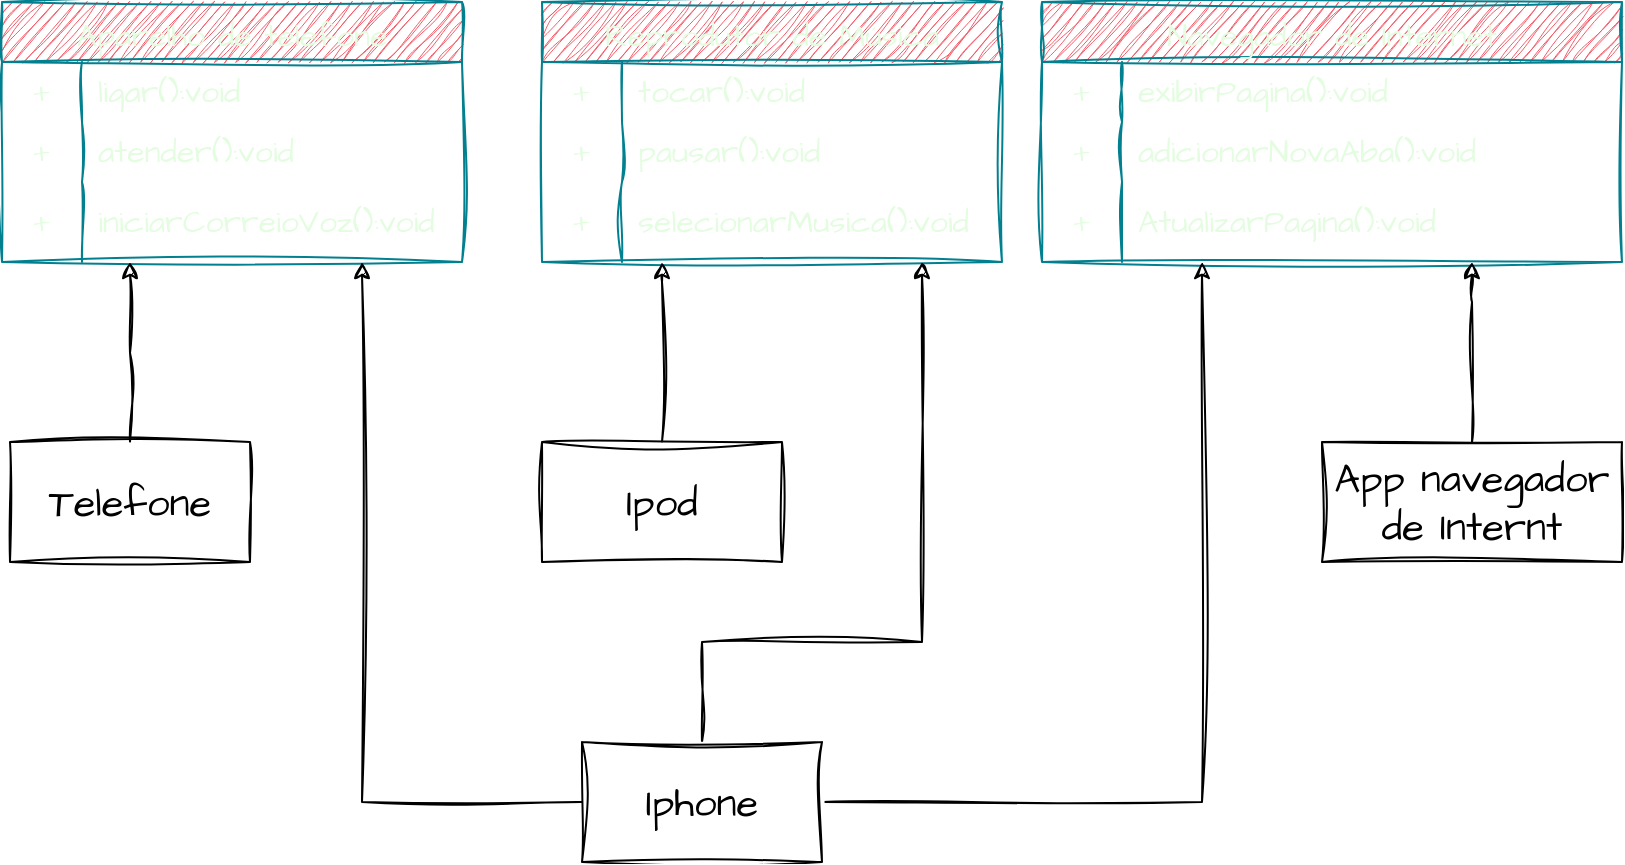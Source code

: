 <mxfile version="21.7.5" type="device">
  <diagram id="R2lEEEUBdFMjLlhIrx00" name="Page-1">
    <mxGraphModel dx="1104" dy="516" grid="1" gridSize="10" guides="1" tooltips="1" connect="1" arrows="1" fold="1" page="1" pageScale="1" pageWidth="850" pageHeight="1100" math="0" shadow="0" extFonts="Permanent Marker^https://fonts.googleapis.com/css?family=Permanent+Marker">
      <root>
        <mxCell id="0" />
        <mxCell id="1" parent="0" />
        <mxCell id="vSA5Otxi7DdKt8M3S7L1-1" value="Navegador de Internet" style="shape=table;startSize=30;container=1;collapsible=0;childLayout=tableLayout;fixedRows=1;rowLines=0;fontStyle=0;strokeColor=#028090;fontSize=16;sketch=1;curveFitting=1;jiggle=2;labelBackgroundColor=none;fillColor=#F45B69;fontColor=#E4FDE1;hachureGap=4;fontFamily=Architects Daughter;fontSource=https%3A%2F%2Ffonts.googleapis.com%2Fcss%3Ffamily%3DArchitects%2BDaughter;" vertex="1" parent="1">
          <mxGeometry x="540" y="100" width="290" height="130" as="geometry" />
        </mxCell>
        <mxCell id="vSA5Otxi7DdKt8M3S7L1-11" value="" style="shape=tableRow;horizontal=0;startSize=0;swimlaneHead=0;swimlaneBody=0;top=0;left=0;bottom=0;right=0;collapsible=0;dropTarget=0;fillColor=none;points=[[0,0.5],[1,0.5]];portConstraint=eastwest;strokeColor=#028090;fontSize=16;sketch=1;curveFitting=1;jiggle=2;labelBackgroundColor=none;fontColor=#E4FDE1;hachureGap=4;fontFamily=Architects Daughter;fontSource=https%3A%2F%2Ffonts.googleapis.com%2Fcss%3Ffamily%3DArchitects%2BDaughter;" vertex="1" parent="vSA5Otxi7DdKt8M3S7L1-1">
          <mxGeometry y="30" width="290" height="30" as="geometry" />
        </mxCell>
        <mxCell id="vSA5Otxi7DdKt8M3S7L1-12" value="+" style="shape=partialRectangle;html=1;whiteSpace=wrap;connectable=0;fillColor=none;top=0;left=0;bottom=0;right=0;overflow=hidden;strokeColor=#028090;fontSize=16;sketch=1;curveFitting=1;jiggle=2;labelBackgroundColor=none;fontColor=#E4FDE1;hachureGap=4;fontFamily=Architects Daughter;fontSource=https%3A%2F%2Ffonts.googleapis.com%2Fcss%3Ffamily%3DArchitects%2BDaughter;" vertex="1" parent="vSA5Otxi7DdKt8M3S7L1-11">
          <mxGeometry width="40" height="30" as="geometry">
            <mxRectangle width="40" height="30" as="alternateBounds" />
          </mxGeometry>
        </mxCell>
        <mxCell id="vSA5Otxi7DdKt8M3S7L1-13" value="exibirPagina():void" style="shape=partialRectangle;html=1;whiteSpace=wrap;connectable=0;fillColor=none;top=0;left=0;bottom=0;right=0;align=left;spacingLeft=6;overflow=hidden;strokeColor=#028090;fontSize=16;sketch=1;curveFitting=1;jiggle=2;labelBackgroundColor=none;fontColor=#E4FDE1;hachureGap=4;fontFamily=Architects Daughter;fontSource=https%3A%2F%2Ffonts.googleapis.com%2Fcss%3Ffamily%3DArchitects%2BDaughter;" vertex="1" parent="vSA5Otxi7DdKt8M3S7L1-11">
          <mxGeometry x="40" width="250" height="30" as="geometry">
            <mxRectangle width="250" height="30" as="alternateBounds" />
          </mxGeometry>
        </mxCell>
        <mxCell id="vSA5Otxi7DdKt8M3S7L1-14" value="" style="shape=tableRow;horizontal=0;startSize=0;swimlaneHead=0;swimlaneBody=0;top=0;left=0;bottom=0;right=0;collapsible=0;dropTarget=0;fillColor=none;points=[[0,0.5],[1,0.5]];portConstraint=eastwest;strokeColor=#028090;fontSize=16;sketch=1;curveFitting=1;jiggle=2;labelBackgroundColor=none;fontColor=#E4FDE1;hachureGap=4;fontFamily=Architects Daughter;fontSource=https%3A%2F%2Ffonts.googleapis.com%2Fcss%3Ffamily%3DArchitects%2BDaughter;" vertex="1" parent="vSA5Otxi7DdKt8M3S7L1-1">
          <mxGeometry y="60" width="290" height="30" as="geometry" />
        </mxCell>
        <mxCell id="vSA5Otxi7DdKt8M3S7L1-15" value="+" style="shape=partialRectangle;html=1;whiteSpace=wrap;connectable=0;fillColor=none;top=0;left=0;bottom=0;right=0;overflow=hidden;strokeColor=#028090;fontSize=16;sketch=1;curveFitting=1;jiggle=2;labelBackgroundColor=none;fontColor=#E4FDE1;hachureGap=4;fontFamily=Architects Daughter;fontSource=https%3A%2F%2Ffonts.googleapis.com%2Fcss%3Ffamily%3DArchitects%2BDaughter;" vertex="1" parent="vSA5Otxi7DdKt8M3S7L1-14">
          <mxGeometry width="40" height="30" as="geometry">
            <mxRectangle width="40" height="30" as="alternateBounds" />
          </mxGeometry>
        </mxCell>
        <mxCell id="vSA5Otxi7DdKt8M3S7L1-16" value="adicionarNovaAba():void" style="shape=partialRectangle;html=1;whiteSpace=wrap;connectable=0;fillColor=none;top=0;left=0;bottom=0;right=0;align=left;spacingLeft=6;overflow=hidden;strokeColor=#028090;fontSize=16;sketch=1;curveFitting=1;jiggle=2;labelBackgroundColor=none;fontColor=#E4FDE1;hachureGap=4;fontFamily=Architects Daughter;fontSource=https%3A%2F%2Ffonts.googleapis.com%2Fcss%3Ffamily%3DArchitects%2BDaughter;" vertex="1" parent="vSA5Otxi7DdKt8M3S7L1-14">
          <mxGeometry x="40" width="250" height="30" as="geometry">
            <mxRectangle width="250" height="30" as="alternateBounds" />
          </mxGeometry>
        </mxCell>
        <mxCell id="vSA5Otxi7DdKt8M3S7L1-17" value="" style="shape=tableRow;horizontal=0;startSize=0;swimlaneHead=0;swimlaneBody=0;top=0;left=0;bottom=0;right=0;collapsible=0;dropTarget=0;fillColor=none;points=[[0,0.5],[1,0.5]];portConstraint=eastwest;strokeColor=#028090;fontSize=16;sketch=1;curveFitting=1;jiggle=2;labelBackgroundColor=none;fontColor=#E4FDE1;hachureGap=4;fontFamily=Architects Daughter;fontSource=https%3A%2F%2Ffonts.googleapis.com%2Fcss%3Ffamily%3DArchitects%2BDaughter;" vertex="1" parent="vSA5Otxi7DdKt8M3S7L1-1">
          <mxGeometry y="90" width="290" height="40" as="geometry" />
        </mxCell>
        <mxCell id="vSA5Otxi7DdKt8M3S7L1-18" value="+" style="shape=partialRectangle;html=1;whiteSpace=wrap;connectable=0;fillColor=none;top=0;left=0;bottom=0;right=0;overflow=hidden;strokeColor=#028090;fontSize=16;sketch=1;curveFitting=1;jiggle=2;labelBackgroundColor=none;fontColor=#E4FDE1;hachureGap=4;fontFamily=Architects Daughter;fontSource=https%3A%2F%2Ffonts.googleapis.com%2Fcss%3Ffamily%3DArchitects%2BDaughter;" vertex="1" parent="vSA5Otxi7DdKt8M3S7L1-17">
          <mxGeometry width="40" height="40" as="geometry">
            <mxRectangle width="40" height="40" as="alternateBounds" />
          </mxGeometry>
        </mxCell>
        <mxCell id="vSA5Otxi7DdKt8M3S7L1-19" value="AtualizarPagina():void" style="shape=partialRectangle;html=1;whiteSpace=wrap;connectable=0;fillColor=none;top=0;left=0;bottom=0;right=0;align=left;spacingLeft=6;overflow=hidden;strokeColor=#028090;fontSize=16;sketch=1;curveFitting=1;jiggle=2;labelBackgroundColor=none;fontColor=#E4FDE1;hachureGap=4;fontFamily=Architects Daughter;fontSource=https%3A%2F%2Ffonts.googleapis.com%2Fcss%3Ffamily%3DArchitects%2BDaughter;" vertex="1" parent="vSA5Otxi7DdKt8M3S7L1-17">
          <mxGeometry x="40" width="250" height="40" as="geometry">
            <mxRectangle width="250" height="40" as="alternateBounds" />
          </mxGeometry>
        </mxCell>
        <mxCell id="vSA5Otxi7DdKt8M3S7L1-20" value="Aparelho de telefone" style="shape=table;startSize=30;container=1;collapsible=0;childLayout=tableLayout;fixedRows=1;rowLines=0;fontStyle=0;strokeColor=#028090;fontSize=16;sketch=1;curveFitting=1;jiggle=2;labelBackgroundColor=none;fillColor=#F45B69;fontColor=#E4FDE1;hachureGap=4;fontFamily=Architects Daughter;fontSource=https%3A%2F%2Ffonts.googleapis.com%2Fcss%3Ffamily%3DArchitects%2BDaughter;" vertex="1" parent="1">
          <mxGeometry x="20" y="100" width="230" height="130" as="geometry" />
        </mxCell>
        <mxCell id="vSA5Otxi7DdKt8M3S7L1-21" value="" style="shape=tableRow;horizontal=0;startSize=0;swimlaneHead=0;swimlaneBody=0;top=0;left=0;bottom=0;right=0;collapsible=0;dropTarget=0;fillColor=none;points=[[0,0.5],[1,0.5]];portConstraint=eastwest;strokeColor=#028090;fontSize=16;sketch=1;curveFitting=1;jiggle=2;labelBackgroundColor=none;fontColor=#E4FDE1;hachureGap=4;fontFamily=Architects Daughter;fontSource=https%3A%2F%2Ffonts.googleapis.com%2Fcss%3Ffamily%3DArchitects%2BDaughter;" vertex="1" parent="vSA5Otxi7DdKt8M3S7L1-20">
          <mxGeometry y="30" width="230" height="30" as="geometry" />
        </mxCell>
        <mxCell id="vSA5Otxi7DdKt8M3S7L1-22" value="+" style="shape=partialRectangle;html=1;whiteSpace=wrap;connectable=0;fillColor=none;top=0;left=0;bottom=0;right=0;overflow=hidden;strokeColor=#028090;fontSize=16;sketch=1;curveFitting=1;jiggle=2;labelBackgroundColor=none;fontColor=#E4FDE1;hachureGap=4;fontFamily=Architects Daughter;fontSource=https%3A%2F%2Ffonts.googleapis.com%2Fcss%3Ffamily%3DArchitects%2BDaughter;" vertex="1" parent="vSA5Otxi7DdKt8M3S7L1-21">
          <mxGeometry width="40" height="30" as="geometry">
            <mxRectangle width="40" height="30" as="alternateBounds" />
          </mxGeometry>
        </mxCell>
        <mxCell id="vSA5Otxi7DdKt8M3S7L1-23" value="ligar():void" style="shape=partialRectangle;html=1;whiteSpace=wrap;connectable=0;fillColor=none;top=0;left=0;bottom=0;right=0;align=left;spacingLeft=6;overflow=hidden;strokeColor=#028090;fontSize=16;sketch=1;curveFitting=1;jiggle=2;labelBackgroundColor=none;fontColor=#E4FDE1;hachureGap=4;fontFamily=Architects Daughter;fontSource=https%3A%2F%2Ffonts.googleapis.com%2Fcss%3Ffamily%3DArchitects%2BDaughter;" vertex="1" parent="vSA5Otxi7DdKt8M3S7L1-21">
          <mxGeometry x="40" width="190" height="30" as="geometry">
            <mxRectangle width="190" height="30" as="alternateBounds" />
          </mxGeometry>
        </mxCell>
        <mxCell id="vSA5Otxi7DdKt8M3S7L1-24" value="" style="shape=tableRow;horizontal=0;startSize=0;swimlaneHead=0;swimlaneBody=0;top=0;left=0;bottom=0;right=0;collapsible=0;dropTarget=0;fillColor=none;points=[[0,0.5],[1,0.5]];portConstraint=eastwest;strokeColor=#028090;fontSize=16;sketch=1;curveFitting=1;jiggle=2;labelBackgroundColor=none;fontColor=#E4FDE1;hachureGap=4;fontFamily=Architects Daughter;fontSource=https%3A%2F%2Ffonts.googleapis.com%2Fcss%3Ffamily%3DArchitects%2BDaughter;" vertex="1" parent="vSA5Otxi7DdKt8M3S7L1-20">
          <mxGeometry y="60" width="230" height="30" as="geometry" />
        </mxCell>
        <mxCell id="vSA5Otxi7DdKt8M3S7L1-25" value="+" style="shape=partialRectangle;html=1;whiteSpace=wrap;connectable=0;fillColor=none;top=0;left=0;bottom=0;right=0;overflow=hidden;strokeColor=#028090;fontSize=16;sketch=1;curveFitting=1;jiggle=2;labelBackgroundColor=none;fontColor=#E4FDE1;hachureGap=4;fontFamily=Architects Daughter;fontSource=https%3A%2F%2Ffonts.googleapis.com%2Fcss%3Ffamily%3DArchitects%2BDaughter;" vertex="1" parent="vSA5Otxi7DdKt8M3S7L1-24">
          <mxGeometry width="40" height="30" as="geometry">
            <mxRectangle width="40" height="30" as="alternateBounds" />
          </mxGeometry>
        </mxCell>
        <mxCell id="vSA5Otxi7DdKt8M3S7L1-26" value="atender():void" style="shape=partialRectangle;html=1;whiteSpace=wrap;connectable=0;fillColor=none;top=0;left=0;bottom=0;right=0;align=left;spacingLeft=6;overflow=hidden;strokeColor=#028090;fontSize=16;sketch=1;curveFitting=1;jiggle=2;labelBackgroundColor=none;fontColor=#E4FDE1;hachureGap=4;fontFamily=Architects Daughter;fontSource=https%3A%2F%2Ffonts.googleapis.com%2Fcss%3Ffamily%3DArchitects%2BDaughter;" vertex="1" parent="vSA5Otxi7DdKt8M3S7L1-24">
          <mxGeometry x="40" width="190" height="30" as="geometry">
            <mxRectangle width="190" height="30" as="alternateBounds" />
          </mxGeometry>
        </mxCell>
        <mxCell id="vSA5Otxi7DdKt8M3S7L1-27" value="" style="shape=tableRow;horizontal=0;startSize=0;swimlaneHead=0;swimlaneBody=0;top=0;left=0;bottom=0;right=0;collapsible=0;dropTarget=0;fillColor=none;points=[[0,0.5],[1,0.5]];portConstraint=eastwest;strokeColor=#028090;fontSize=16;sketch=1;curveFitting=1;jiggle=2;labelBackgroundColor=none;fontColor=#E4FDE1;hachureGap=4;fontFamily=Architects Daughter;fontSource=https%3A%2F%2Ffonts.googleapis.com%2Fcss%3Ffamily%3DArchitects%2BDaughter;" vertex="1" parent="vSA5Otxi7DdKt8M3S7L1-20">
          <mxGeometry y="90" width="230" height="40" as="geometry" />
        </mxCell>
        <mxCell id="vSA5Otxi7DdKt8M3S7L1-28" value="+" style="shape=partialRectangle;html=1;whiteSpace=wrap;connectable=0;fillColor=none;top=0;left=0;bottom=0;right=0;overflow=hidden;strokeColor=#028090;fontSize=16;sketch=1;curveFitting=1;jiggle=2;labelBackgroundColor=none;fontColor=#E4FDE1;hachureGap=4;fontFamily=Architects Daughter;fontSource=https%3A%2F%2Ffonts.googleapis.com%2Fcss%3Ffamily%3DArchitects%2BDaughter;" vertex="1" parent="vSA5Otxi7DdKt8M3S7L1-27">
          <mxGeometry width="40" height="40" as="geometry">
            <mxRectangle width="40" height="40" as="alternateBounds" />
          </mxGeometry>
        </mxCell>
        <mxCell id="vSA5Otxi7DdKt8M3S7L1-29" value="iniciarCorreioVoz():void" style="shape=partialRectangle;html=1;whiteSpace=wrap;connectable=0;fillColor=none;top=0;left=0;bottom=0;right=0;align=left;spacingLeft=6;overflow=hidden;strokeColor=#028090;fontSize=16;sketch=1;curveFitting=1;jiggle=2;labelBackgroundColor=none;fontColor=#E4FDE1;hachureGap=4;fontFamily=Architects Daughter;fontSource=https%3A%2F%2Ffonts.googleapis.com%2Fcss%3Ffamily%3DArchitects%2BDaughter;" vertex="1" parent="vSA5Otxi7DdKt8M3S7L1-27">
          <mxGeometry x="40" width="190" height="40" as="geometry">
            <mxRectangle width="190" height="40" as="alternateBounds" />
          </mxGeometry>
        </mxCell>
        <mxCell id="vSA5Otxi7DdKt8M3S7L1-30" value="Reprodutor de Música" style="shape=table;startSize=30;container=1;collapsible=0;childLayout=tableLayout;fixedRows=1;rowLines=0;fontStyle=0;strokeColor=#028090;fontSize=16;sketch=1;curveFitting=1;jiggle=2;labelBackgroundColor=none;fillColor=#F45B69;fontColor=#E4FDE1;hachureGap=4;fontFamily=Architects Daughter;fontSource=https%3A%2F%2Ffonts.googleapis.com%2Fcss%3Ffamily%3DArchitects%2BDaughter;" vertex="1" parent="1">
          <mxGeometry x="290" y="100" width="230" height="130" as="geometry" />
        </mxCell>
        <mxCell id="vSA5Otxi7DdKt8M3S7L1-31" value="" style="shape=tableRow;horizontal=0;startSize=0;swimlaneHead=0;swimlaneBody=0;top=0;left=0;bottom=0;right=0;collapsible=0;dropTarget=0;fillColor=none;points=[[0,0.5],[1,0.5]];portConstraint=eastwest;strokeColor=#028090;fontSize=16;sketch=1;curveFitting=1;jiggle=2;labelBackgroundColor=none;fontColor=#E4FDE1;hachureGap=4;fontFamily=Architects Daughter;fontSource=https%3A%2F%2Ffonts.googleapis.com%2Fcss%3Ffamily%3DArchitects%2BDaughter;" vertex="1" parent="vSA5Otxi7DdKt8M3S7L1-30">
          <mxGeometry y="30" width="230" height="30" as="geometry" />
        </mxCell>
        <mxCell id="vSA5Otxi7DdKt8M3S7L1-32" value="+" style="shape=partialRectangle;html=1;whiteSpace=wrap;connectable=0;fillColor=none;top=0;left=0;bottom=0;right=0;overflow=hidden;strokeColor=#028090;fontSize=16;sketch=1;curveFitting=1;jiggle=2;labelBackgroundColor=none;fontColor=#E4FDE1;hachureGap=4;fontFamily=Architects Daughter;fontSource=https%3A%2F%2Ffonts.googleapis.com%2Fcss%3Ffamily%3DArchitects%2BDaughter;" vertex="1" parent="vSA5Otxi7DdKt8M3S7L1-31">
          <mxGeometry width="40" height="30" as="geometry">
            <mxRectangle width="40" height="30" as="alternateBounds" />
          </mxGeometry>
        </mxCell>
        <mxCell id="vSA5Otxi7DdKt8M3S7L1-33" value="tocar():void" style="shape=partialRectangle;html=1;whiteSpace=wrap;connectable=0;fillColor=none;top=0;left=0;bottom=0;right=0;align=left;spacingLeft=6;overflow=hidden;strokeColor=#028090;fontSize=16;sketch=1;curveFitting=1;jiggle=2;labelBackgroundColor=none;fontColor=#E4FDE1;hachureGap=4;fontFamily=Architects Daughter;fontSource=https%3A%2F%2Ffonts.googleapis.com%2Fcss%3Ffamily%3DArchitects%2BDaughter;" vertex="1" parent="vSA5Otxi7DdKt8M3S7L1-31">
          <mxGeometry x="40" width="190" height="30" as="geometry">
            <mxRectangle width="190" height="30" as="alternateBounds" />
          </mxGeometry>
        </mxCell>
        <mxCell id="vSA5Otxi7DdKt8M3S7L1-34" value="" style="shape=tableRow;horizontal=0;startSize=0;swimlaneHead=0;swimlaneBody=0;top=0;left=0;bottom=0;right=0;collapsible=0;dropTarget=0;fillColor=none;points=[[0,0.5],[1,0.5]];portConstraint=eastwest;strokeColor=#028090;fontSize=16;sketch=1;curveFitting=1;jiggle=2;labelBackgroundColor=none;fontColor=#E4FDE1;hachureGap=4;fontFamily=Architects Daughter;fontSource=https%3A%2F%2Ffonts.googleapis.com%2Fcss%3Ffamily%3DArchitects%2BDaughter;" vertex="1" parent="vSA5Otxi7DdKt8M3S7L1-30">
          <mxGeometry y="60" width="230" height="30" as="geometry" />
        </mxCell>
        <mxCell id="vSA5Otxi7DdKt8M3S7L1-35" value="+" style="shape=partialRectangle;html=1;whiteSpace=wrap;connectable=0;fillColor=none;top=0;left=0;bottom=0;right=0;overflow=hidden;strokeColor=#028090;fontSize=16;sketch=1;curveFitting=1;jiggle=2;labelBackgroundColor=none;fontColor=#E4FDE1;hachureGap=4;fontFamily=Architects Daughter;fontSource=https%3A%2F%2Ffonts.googleapis.com%2Fcss%3Ffamily%3DArchitects%2BDaughter;" vertex="1" parent="vSA5Otxi7DdKt8M3S7L1-34">
          <mxGeometry width="40" height="30" as="geometry">
            <mxRectangle width="40" height="30" as="alternateBounds" />
          </mxGeometry>
        </mxCell>
        <mxCell id="vSA5Otxi7DdKt8M3S7L1-36" value="pausar():void" style="shape=partialRectangle;html=1;whiteSpace=wrap;connectable=0;fillColor=none;top=0;left=0;bottom=0;right=0;align=left;spacingLeft=6;overflow=hidden;strokeColor=#028090;fontSize=16;sketch=1;curveFitting=1;jiggle=2;labelBackgroundColor=none;fontColor=#E4FDE1;hachureGap=4;fontFamily=Architects Daughter;fontSource=https%3A%2F%2Ffonts.googleapis.com%2Fcss%3Ffamily%3DArchitects%2BDaughter;" vertex="1" parent="vSA5Otxi7DdKt8M3S7L1-34">
          <mxGeometry x="40" width="190" height="30" as="geometry">
            <mxRectangle width="190" height="30" as="alternateBounds" />
          </mxGeometry>
        </mxCell>
        <mxCell id="vSA5Otxi7DdKt8M3S7L1-37" value="" style="shape=tableRow;horizontal=0;startSize=0;swimlaneHead=0;swimlaneBody=0;top=0;left=0;bottom=0;right=0;collapsible=0;dropTarget=0;fillColor=none;points=[[0,0.5],[1,0.5]];portConstraint=eastwest;strokeColor=#028090;fontSize=16;sketch=1;curveFitting=1;jiggle=2;labelBackgroundColor=none;fontColor=#E4FDE1;hachureGap=4;fontFamily=Architects Daughter;fontSource=https%3A%2F%2Ffonts.googleapis.com%2Fcss%3Ffamily%3DArchitects%2BDaughter;" vertex="1" parent="vSA5Otxi7DdKt8M3S7L1-30">
          <mxGeometry y="90" width="230" height="40" as="geometry" />
        </mxCell>
        <mxCell id="vSA5Otxi7DdKt8M3S7L1-38" value="+" style="shape=partialRectangle;html=1;whiteSpace=wrap;connectable=0;fillColor=none;top=0;left=0;bottom=0;right=0;overflow=hidden;strokeColor=#028090;fontSize=16;sketch=1;curveFitting=1;jiggle=2;labelBackgroundColor=none;fontColor=#E4FDE1;hachureGap=4;fontFamily=Architects Daughter;fontSource=https%3A%2F%2Ffonts.googleapis.com%2Fcss%3Ffamily%3DArchitects%2BDaughter;" vertex="1" parent="vSA5Otxi7DdKt8M3S7L1-37">
          <mxGeometry width="40" height="40" as="geometry">
            <mxRectangle width="40" height="40" as="alternateBounds" />
          </mxGeometry>
        </mxCell>
        <mxCell id="vSA5Otxi7DdKt8M3S7L1-39" value="selecionarMusica():void" style="shape=partialRectangle;html=1;whiteSpace=wrap;connectable=0;fillColor=none;top=0;left=0;bottom=0;right=0;align=left;spacingLeft=6;overflow=hidden;strokeColor=#028090;fontSize=16;sketch=1;curveFitting=1;jiggle=2;labelBackgroundColor=none;fontColor=#E4FDE1;hachureGap=4;fontFamily=Architects Daughter;fontSource=https%3A%2F%2Ffonts.googleapis.com%2Fcss%3Ffamily%3DArchitects%2BDaughter;" vertex="1" parent="vSA5Otxi7DdKt8M3S7L1-37">
          <mxGeometry x="40" width="190" height="40" as="geometry">
            <mxRectangle width="190" height="40" as="alternateBounds" />
          </mxGeometry>
        </mxCell>
        <mxCell id="vSA5Otxi7DdKt8M3S7L1-41" style="edgeStyle=orthogonalEdgeStyle;rounded=0;sketch=1;hachureGap=4;jiggle=2;curveFitting=1;orthogonalLoop=1;jettySize=auto;html=1;fontFamily=Architects Daughter;fontSource=https%3A%2F%2Ffonts.googleapis.com%2Fcss%3Ffamily%3DArchitects%2BDaughter;fontSize=16;" edge="1" parent="1" source="vSA5Otxi7DdKt8M3S7L1-40">
          <mxGeometry relative="1" as="geometry">
            <mxPoint x="84" y="230" as="targetPoint" />
          </mxGeometry>
        </mxCell>
        <mxCell id="vSA5Otxi7DdKt8M3S7L1-40" value="Telefone" style="rounded=0;whiteSpace=wrap;html=1;sketch=1;hachureGap=4;jiggle=2;curveFitting=1;fontFamily=Architects Daughter;fontSource=https%3A%2F%2Ffonts.googleapis.com%2Fcss%3Ffamily%3DArchitects%2BDaughter;fontSize=20;" vertex="1" parent="1">
          <mxGeometry x="24" y="320" width="120" height="60" as="geometry" />
        </mxCell>
        <mxCell id="vSA5Otxi7DdKt8M3S7L1-43" style="edgeStyle=orthogonalEdgeStyle;rounded=0;sketch=1;hachureGap=4;jiggle=2;curveFitting=1;orthogonalLoop=1;jettySize=auto;html=1;fontFamily=Architects Daughter;fontSource=https%3A%2F%2Ffonts.googleapis.com%2Fcss%3Ffamily%3DArchitects%2BDaughter;fontSize=16;" edge="1" parent="1" source="vSA5Otxi7DdKt8M3S7L1-42" target="vSA5Otxi7DdKt8M3S7L1-30">
          <mxGeometry relative="1" as="geometry">
            <Array as="points">
              <mxPoint x="350" y="240" />
              <mxPoint x="350" y="240" />
            </Array>
          </mxGeometry>
        </mxCell>
        <mxCell id="vSA5Otxi7DdKt8M3S7L1-42" value="Ipod" style="rounded=0;whiteSpace=wrap;html=1;sketch=1;hachureGap=4;jiggle=2;curveFitting=1;fontFamily=Architects Daughter;fontSource=https%3A%2F%2Ffonts.googleapis.com%2Fcss%3Ffamily%3DArchitects%2BDaughter;fontSize=20;" vertex="1" parent="1">
          <mxGeometry x="290" y="320" width="120" height="60" as="geometry" />
        </mxCell>
        <mxCell id="vSA5Otxi7DdKt8M3S7L1-46" style="edgeStyle=orthogonalEdgeStyle;rounded=0;sketch=1;hachureGap=4;jiggle=2;curveFitting=1;orthogonalLoop=1;jettySize=auto;html=1;fontFamily=Architects Daughter;fontSource=https%3A%2F%2Ffonts.googleapis.com%2Fcss%3Ffamily%3DArchitects%2BDaughter;fontSize=16;" edge="1" parent="1" source="vSA5Otxi7DdKt8M3S7L1-44" target="vSA5Otxi7DdKt8M3S7L1-1">
          <mxGeometry relative="1" as="geometry">
            <Array as="points">
              <mxPoint x="755" y="250" />
              <mxPoint x="755" y="250" />
            </Array>
          </mxGeometry>
        </mxCell>
        <mxCell id="vSA5Otxi7DdKt8M3S7L1-44" value="App navegador de Internt" style="rounded=0;whiteSpace=wrap;html=1;sketch=1;hachureGap=4;jiggle=2;curveFitting=1;fontFamily=Architects Daughter;fontSource=https%3A%2F%2Ffonts.googleapis.com%2Fcss%3Ffamily%3DArchitects%2BDaughter;fontSize=20;" vertex="1" parent="1">
          <mxGeometry x="680" y="320" width="150" height="60" as="geometry" />
        </mxCell>
        <mxCell id="vSA5Otxi7DdKt8M3S7L1-48" style="edgeStyle=orthogonalEdgeStyle;rounded=0;sketch=1;hachureGap=4;jiggle=2;curveFitting=1;orthogonalLoop=1;jettySize=auto;html=1;fontFamily=Architects Daughter;fontSource=https%3A%2F%2Ffonts.googleapis.com%2Fcss%3Ffamily%3DArchitects%2BDaughter;fontSize=16;" edge="1" parent="1" source="vSA5Otxi7DdKt8M3S7L1-47" target="vSA5Otxi7DdKt8M3S7L1-20">
          <mxGeometry relative="1" as="geometry">
            <Array as="points">
              <mxPoint x="200" y="500" />
            </Array>
          </mxGeometry>
        </mxCell>
        <mxCell id="vSA5Otxi7DdKt8M3S7L1-49" style="edgeStyle=orthogonalEdgeStyle;rounded=0;sketch=1;hachureGap=4;jiggle=2;curveFitting=1;orthogonalLoop=1;jettySize=auto;html=1;fontFamily=Architects Daughter;fontSource=https%3A%2F%2Ffonts.googleapis.com%2Fcss%3Ffamily%3DArchitects%2BDaughter;fontSize=16;" edge="1" parent="1" source="vSA5Otxi7DdKt8M3S7L1-47" target="vSA5Otxi7DdKt8M3S7L1-30">
          <mxGeometry relative="1" as="geometry">
            <Array as="points">
              <mxPoint x="370" y="420" />
              <mxPoint x="480" y="420" />
            </Array>
          </mxGeometry>
        </mxCell>
        <mxCell id="vSA5Otxi7DdKt8M3S7L1-50" style="edgeStyle=orthogonalEdgeStyle;rounded=0;sketch=1;hachureGap=4;jiggle=2;curveFitting=1;orthogonalLoop=1;jettySize=auto;html=1;fontFamily=Architects Daughter;fontSource=https%3A%2F%2Ffonts.googleapis.com%2Fcss%3Ffamily%3DArchitects%2BDaughter;fontSize=16;" edge="1" parent="1" source="vSA5Otxi7DdKt8M3S7L1-47" target="vSA5Otxi7DdKt8M3S7L1-1">
          <mxGeometry relative="1" as="geometry">
            <Array as="points">
              <mxPoint x="620" y="500" />
            </Array>
          </mxGeometry>
        </mxCell>
        <mxCell id="vSA5Otxi7DdKt8M3S7L1-47" value="Iphone" style="rounded=0;whiteSpace=wrap;html=1;sketch=1;hachureGap=4;jiggle=2;curveFitting=1;fontFamily=Architects Daughter;fontSource=https%3A%2F%2Ffonts.googleapis.com%2Fcss%3Ffamily%3DArchitects%2BDaughter;fontSize=20;" vertex="1" parent="1">
          <mxGeometry x="310" y="470" width="120" height="60" as="geometry" />
        </mxCell>
      </root>
    </mxGraphModel>
  </diagram>
</mxfile>
